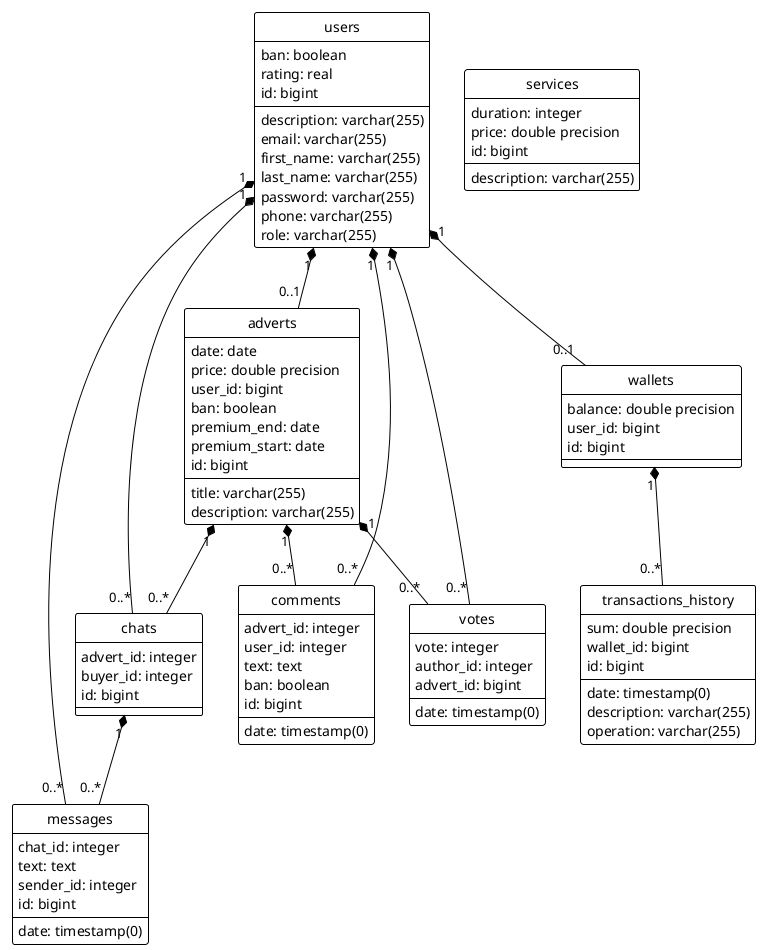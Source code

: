 @startuml
hide circle
!theme plain

class adverts {
   title: varchar(255)
   description: varchar(255)
   date: date
   price: double precision
   user_id: bigint
   ban: boolean
   premium_end: date
   premium_start: date
   id: bigint
}
class chats {
   advert_id: integer
   buyer_id: integer
   id: bigint
}
class comments {
   advert_id: integer
   user_id: integer
   date: timestamp(0)
   text: text
   ban: boolean
   id: bigint
}
class messages {
   chat_id: integer
   text: text
   date: timestamp(0)
   sender_id: integer
   id: bigint
}
class services {
   description: varchar(255)
   duration: integer
   price: double precision
   id: bigint
}
class transactions_history {
   date: timestamp(0)
   description: varchar(255)
   operation: varchar(255)
   sum: double precision
   wallet_id: bigint
   id: bigint
}
class users {
   ban: boolean
   description: varchar(255)
   email: varchar(255)
   first_name: varchar(255)
   last_name: varchar(255)
   password: varchar(255)
   phone: varchar(255)
   rating: real
   role: varchar(255)
   id: bigint
}
class votes {
   date: timestamp(0)
   vote: integer
   author_id: integer
   advert_id: bigint
}
class wallets {
   balance: double precision
   user_id: bigint
   id: bigint
}

users "1" *-- "0..1" wallets
users "1" *-- "0..1" adverts
wallets "1" *-- "0..*" transactions_history 

chats "1" *-- "0..*" messages
adverts "1" *-- "0..*" chats
users "1" *-- "0..*" chats
users "1" *-- "0..*" messages

adverts "1" *-- "0..*" comments
users "1" *-- "0..*" comments

adverts "1" *-- "0..*" votes
users "1" *-- "0..*" votes
@enduml